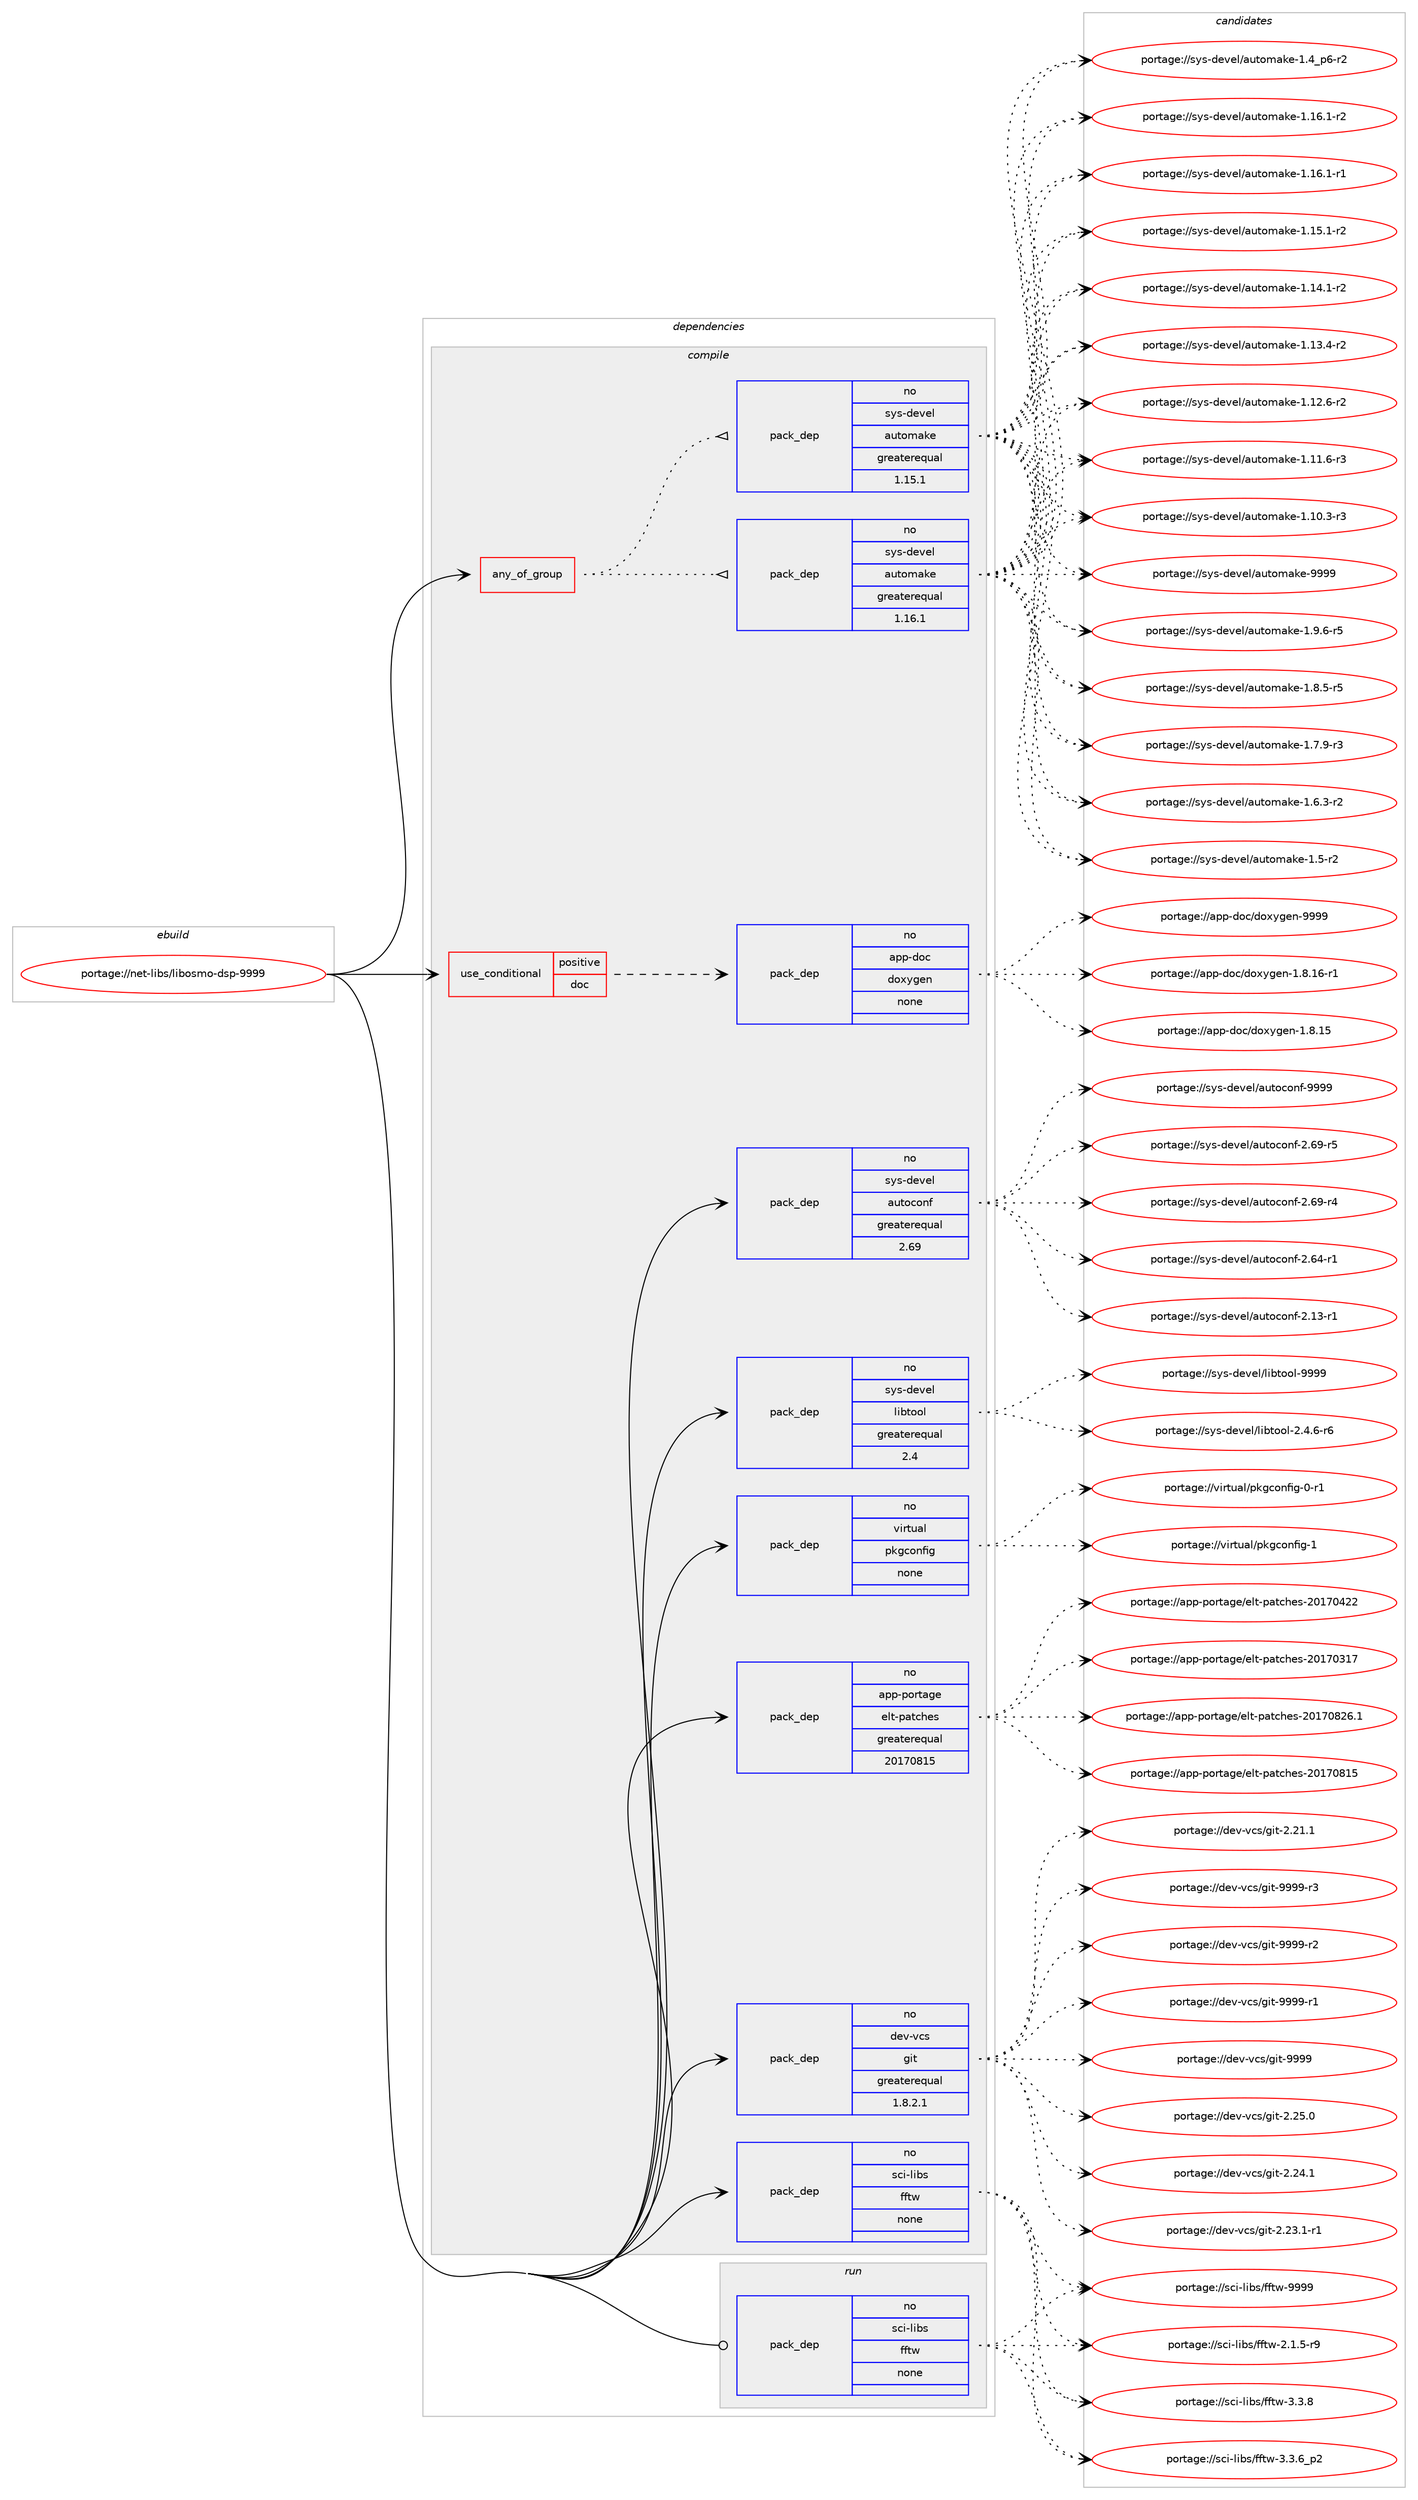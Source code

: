digraph prolog {

# *************
# Graph options
# *************

newrank=true;
concentrate=true;
compound=true;
graph [rankdir=LR,fontname=Helvetica,fontsize=10,ranksep=1.5];#, ranksep=2.5, nodesep=0.2];
edge  [arrowhead=vee];
node  [fontname=Helvetica,fontsize=10];

# **********
# The ebuild
# **********

subgraph cluster_leftcol {
color=gray;
rank=same;
label=<<i>ebuild</i>>;
id [label="portage://net-libs/libosmo-dsp-9999", color=red, width=4, href="../net-libs/libosmo-dsp-9999.svg"];
}

# ****************
# The dependencies
# ****************

subgraph cluster_midcol {
color=gray;
label=<<i>dependencies</i>>;
subgraph cluster_compile {
fillcolor="#eeeeee";
style=filled;
label=<<i>compile</i>>;
subgraph any2150 {
dependency139077 [label=<<TABLE BORDER="0" CELLBORDER="1" CELLSPACING="0" CELLPADDING="4"><TR><TD CELLPADDING="10">any_of_group</TD></TR></TABLE>>, shape=none, color=red];subgraph pack106827 {
dependency139078 [label=<<TABLE BORDER="0" CELLBORDER="1" CELLSPACING="0" CELLPADDING="4" WIDTH="220"><TR><TD ROWSPAN="6" CELLPADDING="30">pack_dep</TD></TR><TR><TD WIDTH="110">no</TD></TR><TR><TD>sys-devel</TD></TR><TR><TD>automake</TD></TR><TR><TD>greaterequal</TD></TR><TR><TD>1.16.1</TD></TR></TABLE>>, shape=none, color=blue];
}
dependency139077:e -> dependency139078:w [weight=20,style="dotted",arrowhead="oinv"];
subgraph pack106828 {
dependency139079 [label=<<TABLE BORDER="0" CELLBORDER="1" CELLSPACING="0" CELLPADDING="4" WIDTH="220"><TR><TD ROWSPAN="6" CELLPADDING="30">pack_dep</TD></TR><TR><TD WIDTH="110">no</TD></TR><TR><TD>sys-devel</TD></TR><TR><TD>automake</TD></TR><TR><TD>greaterequal</TD></TR><TR><TD>1.15.1</TD></TR></TABLE>>, shape=none, color=blue];
}
dependency139077:e -> dependency139079:w [weight=20,style="dotted",arrowhead="oinv"];
}
id:e -> dependency139077:w [weight=20,style="solid",arrowhead="vee"];
subgraph cond29960 {
dependency139080 [label=<<TABLE BORDER="0" CELLBORDER="1" CELLSPACING="0" CELLPADDING="4"><TR><TD ROWSPAN="3" CELLPADDING="10">use_conditional</TD></TR><TR><TD>positive</TD></TR><TR><TD>doc</TD></TR></TABLE>>, shape=none, color=red];
subgraph pack106829 {
dependency139081 [label=<<TABLE BORDER="0" CELLBORDER="1" CELLSPACING="0" CELLPADDING="4" WIDTH="220"><TR><TD ROWSPAN="6" CELLPADDING="30">pack_dep</TD></TR><TR><TD WIDTH="110">no</TD></TR><TR><TD>app-doc</TD></TR><TR><TD>doxygen</TD></TR><TR><TD>none</TD></TR><TR><TD></TD></TR></TABLE>>, shape=none, color=blue];
}
dependency139080:e -> dependency139081:w [weight=20,style="dashed",arrowhead="vee"];
}
id:e -> dependency139080:w [weight=20,style="solid",arrowhead="vee"];
subgraph pack106830 {
dependency139082 [label=<<TABLE BORDER="0" CELLBORDER="1" CELLSPACING="0" CELLPADDING="4" WIDTH="220"><TR><TD ROWSPAN="6" CELLPADDING="30">pack_dep</TD></TR><TR><TD WIDTH="110">no</TD></TR><TR><TD>app-portage</TD></TR><TR><TD>elt-patches</TD></TR><TR><TD>greaterequal</TD></TR><TR><TD>20170815</TD></TR></TABLE>>, shape=none, color=blue];
}
id:e -> dependency139082:w [weight=20,style="solid",arrowhead="vee"];
subgraph pack106831 {
dependency139083 [label=<<TABLE BORDER="0" CELLBORDER="1" CELLSPACING="0" CELLPADDING="4" WIDTH="220"><TR><TD ROWSPAN="6" CELLPADDING="30">pack_dep</TD></TR><TR><TD WIDTH="110">no</TD></TR><TR><TD>dev-vcs</TD></TR><TR><TD>git</TD></TR><TR><TD>greaterequal</TD></TR><TR><TD>1.8.2.1</TD></TR></TABLE>>, shape=none, color=blue];
}
id:e -> dependency139083:w [weight=20,style="solid",arrowhead="vee"];
subgraph pack106832 {
dependency139084 [label=<<TABLE BORDER="0" CELLBORDER="1" CELLSPACING="0" CELLPADDING="4" WIDTH="220"><TR><TD ROWSPAN="6" CELLPADDING="30">pack_dep</TD></TR><TR><TD WIDTH="110">no</TD></TR><TR><TD>sci-libs</TD></TR><TR><TD>fftw</TD></TR><TR><TD>none</TD></TR><TR><TD></TD></TR></TABLE>>, shape=none, color=blue];
}
id:e -> dependency139084:w [weight=20,style="solid",arrowhead="vee"];
subgraph pack106833 {
dependency139085 [label=<<TABLE BORDER="0" CELLBORDER="1" CELLSPACING="0" CELLPADDING="4" WIDTH="220"><TR><TD ROWSPAN="6" CELLPADDING="30">pack_dep</TD></TR><TR><TD WIDTH="110">no</TD></TR><TR><TD>sys-devel</TD></TR><TR><TD>autoconf</TD></TR><TR><TD>greaterequal</TD></TR><TR><TD>2.69</TD></TR></TABLE>>, shape=none, color=blue];
}
id:e -> dependency139085:w [weight=20,style="solid",arrowhead="vee"];
subgraph pack106834 {
dependency139086 [label=<<TABLE BORDER="0" CELLBORDER="1" CELLSPACING="0" CELLPADDING="4" WIDTH="220"><TR><TD ROWSPAN="6" CELLPADDING="30">pack_dep</TD></TR><TR><TD WIDTH="110">no</TD></TR><TR><TD>sys-devel</TD></TR><TR><TD>libtool</TD></TR><TR><TD>greaterequal</TD></TR><TR><TD>2.4</TD></TR></TABLE>>, shape=none, color=blue];
}
id:e -> dependency139086:w [weight=20,style="solid",arrowhead="vee"];
subgraph pack106835 {
dependency139087 [label=<<TABLE BORDER="0" CELLBORDER="1" CELLSPACING="0" CELLPADDING="4" WIDTH="220"><TR><TD ROWSPAN="6" CELLPADDING="30">pack_dep</TD></TR><TR><TD WIDTH="110">no</TD></TR><TR><TD>virtual</TD></TR><TR><TD>pkgconfig</TD></TR><TR><TD>none</TD></TR><TR><TD></TD></TR></TABLE>>, shape=none, color=blue];
}
id:e -> dependency139087:w [weight=20,style="solid",arrowhead="vee"];
}
subgraph cluster_compileandrun {
fillcolor="#eeeeee";
style=filled;
label=<<i>compile and run</i>>;
}
subgraph cluster_run {
fillcolor="#eeeeee";
style=filled;
label=<<i>run</i>>;
subgraph pack106836 {
dependency139088 [label=<<TABLE BORDER="0" CELLBORDER="1" CELLSPACING="0" CELLPADDING="4" WIDTH="220"><TR><TD ROWSPAN="6" CELLPADDING="30">pack_dep</TD></TR><TR><TD WIDTH="110">no</TD></TR><TR><TD>sci-libs</TD></TR><TR><TD>fftw</TD></TR><TR><TD>none</TD></TR><TR><TD></TD></TR></TABLE>>, shape=none, color=blue];
}
id:e -> dependency139088:w [weight=20,style="solid",arrowhead="odot"];
}
}

# **************
# The candidates
# **************

subgraph cluster_choices {
rank=same;
color=gray;
label=<<i>candidates</i>>;

subgraph choice106827 {
color=black;
nodesep=1;
choice115121115451001011181011084797117116111109971071014557575757 [label="portage://sys-devel/automake-9999", color=red, width=4,href="../sys-devel/automake-9999.svg"];
choice115121115451001011181011084797117116111109971071014549465746544511453 [label="portage://sys-devel/automake-1.9.6-r5", color=red, width=4,href="../sys-devel/automake-1.9.6-r5.svg"];
choice115121115451001011181011084797117116111109971071014549465646534511453 [label="portage://sys-devel/automake-1.8.5-r5", color=red, width=4,href="../sys-devel/automake-1.8.5-r5.svg"];
choice115121115451001011181011084797117116111109971071014549465546574511451 [label="portage://sys-devel/automake-1.7.9-r3", color=red, width=4,href="../sys-devel/automake-1.7.9-r3.svg"];
choice115121115451001011181011084797117116111109971071014549465446514511450 [label="portage://sys-devel/automake-1.6.3-r2", color=red, width=4,href="../sys-devel/automake-1.6.3-r2.svg"];
choice11512111545100101118101108479711711611110997107101454946534511450 [label="portage://sys-devel/automake-1.5-r2", color=red, width=4,href="../sys-devel/automake-1.5-r2.svg"];
choice115121115451001011181011084797117116111109971071014549465295112544511450 [label="portage://sys-devel/automake-1.4_p6-r2", color=red, width=4,href="../sys-devel/automake-1.4_p6-r2.svg"];
choice11512111545100101118101108479711711611110997107101454946495446494511450 [label="portage://sys-devel/automake-1.16.1-r2", color=red, width=4,href="../sys-devel/automake-1.16.1-r2.svg"];
choice11512111545100101118101108479711711611110997107101454946495446494511449 [label="portage://sys-devel/automake-1.16.1-r1", color=red, width=4,href="../sys-devel/automake-1.16.1-r1.svg"];
choice11512111545100101118101108479711711611110997107101454946495346494511450 [label="portage://sys-devel/automake-1.15.1-r2", color=red, width=4,href="../sys-devel/automake-1.15.1-r2.svg"];
choice11512111545100101118101108479711711611110997107101454946495246494511450 [label="portage://sys-devel/automake-1.14.1-r2", color=red, width=4,href="../sys-devel/automake-1.14.1-r2.svg"];
choice11512111545100101118101108479711711611110997107101454946495146524511450 [label="portage://sys-devel/automake-1.13.4-r2", color=red, width=4,href="../sys-devel/automake-1.13.4-r2.svg"];
choice11512111545100101118101108479711711611110997107101454946495046544511450 [label="portage://sys-devel/automake-1.12.6-r2", color=red, width=4,href="../sys-devel/automake-1.12.6-r2.svg"];
choice11512111545100101118101108479711711611110997107101454946494946544511451 [label="portage://sys-devel/automake-1.11.6-r3", color=red, width=4,href="../sys-devel/automake-1.11.6-r3.svg"];
choice11512111545100101118101108479711711611110997107101454946494846514511451 [label="portage://sys-devel/automake-1.10.3-r3", color=red, width=4,href="../sys-devel/automake-1.10.3-r3.svg"];
dependency139078:e -> choice115121115451001011181011084797117116111109971071014557575757:w [style=dotted,weight="100"];
dependency139078:e -> choice115121115451001011181011084797117116111109971071014549465746544511453:w [style=dotted,weight="100"];
dependency139078:e -> choice115121115451001011181011084797117116111109971071014549465646534511453:w [style=dotted,weight="100"];
dependency139078:e -> choice115121115451001011181011084797117116111109971071014549465546574511451:w [style=dotted,weight="100"];
dependency139078:e -> choice115121115451001011181011084797117116111109971071014549465446514511450:w [style=dotted,weight="100"];
dependency139078:e -> choice11512111545100101118101108479711711611110997107101454946534511450:w [style=dotted,weight="100"];
dependency139078:e -> choice115121115451001011181011084797117116111109971071014549465295112544511450:w [style=dotted,weight="100"];
dependency139078:e -> choice11512111545100101118101108479711711611110997107101454946495446494511450:w [style=dotted,weight="100"];
dependency139078:e -> choice11512111545100101118101108479711711611110997107101454946495446494511449:w [style=dotted,weight="100"];
dependency139078:e -> choice11512111545100101118101108479711711611110997107101454946495346494511450:w [style=dotted,weight="100"];
dependency139078:e -> choice11512111545100101118101108479711711611110997107101454946495246494511450:w [style=dotted,weight="100"];
dependency139078:e -> choice11512111545100101118101108479711711611110997107101454946495146524511450:w [style=dotted,weight="100"];
dependency139078:e -> choice11512111545100101118101108479711711611110997107101454946495046544511450:w [style=dotted,weight="100"];
dependency139078:e -> choice11512111545100101118101108479711711611110997107101454946494946544511451:w [style=dotted,weight="100"];
dependency139078:e -> choice11512111545100101118101108479711711611110997107101454946494846514511451:w [style=dotted,weight="100"];
}
subgraph choice106828 {
color=black;
nodesep=1;
choice115121115451001011181011084797117116111109971071014557575757 [label="portage://sys-devel/automake-9999", color=red, width=4,href="../sys-devel/automake-9999.svg"];
choice115121115451001011181011084797117116111109971071014549465746544511453 [label="portage://sys-devel/automake-1.9.6-r5", color=red, width=4,href="../sys-devel/automake-1.9.6-r5.svg"];
choice115121115451001011181011084797117116111109971071014549465646534511453 [label="portage://sys-devel/automake-1.8.5-r5", color=red, width=4,href="../sys-devel/automake-1.8.5-r5.svg"];
choice115121115451001011181011084797117116111109971071014549465546574511451 [label="portage://sys-devel/automake-1.7.9-r3", color=red, width=4,href="../sys-devel/automake-1.7.9-r3.svg"];
choice115121115451001011181011084797117116111109971071014549465446514511450 [label="portage://sys-devel/automake-1.6.3-r2", color=red, width=4,href="../sys-devel/automake-1.6.3-r2.svg"];
choice11512111545100101118101108479711711611110997107101454946534511450 [label="portage://sys-devel/automake-1.5-r2", color=red, width=4,href="../sys-devel/automake-1.5-r2.svg"];
choice115121115451001011181011084797117116111109971071014549465295112544511450 [label="portage://sys-devel/automake-1.4_p6-r2", color=red, width=4,href="../sys-devel/automake-1.4_p6-r2.svg"];
choice11512111545100101118101108479711711611110997107101454946495446494511450 [label="portage://sys-devel/automake-1.16.1-r2", color=red, width=4,href="../sys-devel/automake-1.16.1-r2.svg"];
choice11512111545100101118101108479711711611110997107101454946495446494511449 [label="portage://sys-devel/automake-1.16.1-r1", color=red, width=4,href="../sys-devel/automake-1.16.1-r1.svg"];
choice11512111545100101118101108479711711611110997107101454946495346494511450 [label="portage://sys-devel/automake-1.15.1-r2", color=red, width=4,href="../sys-devel/automake-1.15.1-r2.svg"];
choice11512111545100101118101108479711711611110997107101454946495246494511450 [label="portage://sys-devel/automake-1.14.1-r2", color=red, width=4,href="../sys-devel/automake-1.14.1-r2.svg"];
choice11512111545100101118101108479711711611110997107101454946495146524511450 [label="portage://sys-devel/automake-1.13.4-r2", color=red, width=4,href="../sys-devel/automake-1.13.4-r2.svg"];
choice11512111545100101118101108479711711611110997107101454946495046544511450 [label="portage://sys-devel/automake-1.12.6-r2", color=red, width=4,href="../sys-devel/automake-1.12.6-r2.svg"];
choice11512111545100101118101108479711711611110997107101454946494946544511451 [label="portage://sys-devel/automake-1.11.6-r3", color=red, width=4,href="../sys-devel/automake-1.11.6-r3.svg"];
choice11512111545100101118101108479711711611110997107101454946494846514511451 [label="portage://sys-devel/automake-1.10.3-r3", color=red, width=4,href="../sys-devel/automake-1.10.3-r3.svg"];
dependency139079:e -> choice115121115451001011181011084797117116111109971071014557575757:w [style=dotted,weight="100"];
dependency139079:e -> choice115121115451001011181011084797117116111109971071014549465746544511453:w [style=dotted,weight="100"];
dependency139079:e -> choice115121115451001011181011084797117116111109971071014549465646534511453:w [style=dotted,weight="100"];
dependency139079:e -> choice115121115451001011181011084797117116111109971071014549465546574511451:w [style=dotted,weight="100"];
dependency139079:e -> choice115121115451001011181011084797117116111109971071014549465446514511450:w [style=dotted,weight="100"];
dependency139079:e -> choice11512111545100101118101108479711711611110997107101454946534511450:w [style=dotted,weight="100"];
dependency139079:e -> choice115121115451001011181011084797117116111109971071014549465295112544511450:w [style=dotted,weight="100"];
dependency139079:e -> choice11512111545100101118101108479711711611110997107101454946495446494511450:w [style=dotted,weight="100"];
dependency139079:e -> choice11512111545100101118101108479711711611110997107101454946495446494511449:w [style=dotted,weight="100"];
dependency139079:e -> choice11512111545100101118101108479711711611110997107101454946495346494511450:w [style=dotted,weight="100"];
dependency139079:e -> choice11512111545100101118101108479711711611110997107101454946495246494511450:w [style=dotted,weight="100"];
dependency139079:e -> choice11512111545100101118101108479711711611110997107101454946495146524511450:w [style=dotted,weight="100"];
dependency139079:e -> choice11512111545100101118101108479711711611110997107101454946495046544511450:w [style=dotted,weight="100"];
dependency139079:e -> choice11512111545100101118101108479711711611110997107101454946494946544511451:w [style=dotted,weight="100"];
dependency139079:e -> choice11512111545100101118101108479711711611110997107101454946494846514511451:w [style=dotted,weight="100"];
}
subgraph choice106829 {
color=black;
nodesep=1;
choice971121124510011199471001111201211031011104557575757 [label="portage://app-doc/doxygen-9999", color=red, width=4,href="../app-doc/doxygen-9999.svg"];
choice97112112451001119947100111120121103101110454946564649544511449 [label="portage://app-doc/doxygen-1.8.16-r1", color=red, width=4,href="../app-doc/doxygen-1.8.16-r1.svg"];
choice9711211245100111994710011112012110310111045494656464953 [label="portage://app-doc/doxygen-1.8.15", color=red, width=4,href="../app-doc/doxygen-1.8.15.svg"];
dependency139081:e -> choice971121124510011199471001111201211031011104557575757:w [style=dotted,weight="100"];
dependency139081:e -> choice97112112451001119947100111120121103101110454946564649544511449:w [style=dotted,weight="100"];
dependency139081:e -> choice9711211245100111994710011112012110310111045494656464953:w [style=dotted,weight="100"];
}
subgraph choice106830 {
color=black;
nodesep=1;
choice971121124511211111411697103101471011081164511297116991041011154550484955485650544649 [label="portage://app-portage/elt-patches-20170826.1", color=red, width=4,href="../app-portage/elt-patches-20170826.1.svg"];
choice97112112451121111141169710310147101108116451129711699104101115455048495548564953 [label="portage://app-portage/elt-patches-20170815", color=red, width=4,href="../app-portage/elt-patches-20170815.svg"];
choice97112112451121111141169710310147101108116451129711699104101115455048495548525050 [label="portage://app-portage/elt-patches-20170422", color=red, width=4,href="../app-portage/elt-patches-20170422.svg"];
choice97112112451121111141169710310147101108116451129711699104101115455048495548514955 [label="portage://app-portage/elt-patches-20170317", color=red, width=4,href="../app-portage/elt-patches-20170317.svg"];
dependency139082:e -> choice971121124511211111411697103101471011081164511297116991041011154550484955485650544649:w [style=dotted,weight="100"];
dependency139082:e -> choice97112112451121111141169710310147101108116451129711699104101115455048495548564953:w [style=dotted,weight="100"];
dependency139082:e -> choice97112112451121111141169710310147101108116451129711699104101115455048495548525050:w [style=dotted,weight="100"];
dependency139082:e -> choice97112112451121111141169710310147101108116451129711699104101115455048495548514955:w [style=dotted,weight="100"];
}
subgraph choice106831 {
color=black;
nodesep=1;
choice10010111845118991154710310511645575757574511451 [label="portage://dev-vcs/git-9999-r3", color=red, width=4,href="../dev-vcs/git-9999-r3.svg"];
choice10010111845118991154710310511645575757574511450 [label="portage://dev-vcs/git-9999-r2", color=red, width=4,href="../dev-vcs/git-9999-r2.svg"];
choice10010111845118991154710310511645575757574511449 [label="portage://dev-vcs/git-9999-r1", color=red, width=4,href="../dev-vcs/git-9999-r1.svg"];
choice1001011184511899115471031051164557575757 [label="portage://dev-vcs/git-9999", color=red, width=4,href="../dev-vcs/git-9999.svg"];
choice10010111845118991154710310511645504650534648 [label="portage://dev-vcs/git-2.25.0", color=red, width=4,href="../dev-vcs/git-2.25.0.svg"];
choice10010111845118991154710310511645504650524649 [label="portage://dev-vcs/git-2.24.1", color=red, width=4,href="../dev-vcs/git-2.24.1.svg"];
choice100101118451189911547103105116455046505146494511449 [label="portage://dev-vcs/git-2.23.1-r1", color=red, width=4,href="../dev-vcs/git-2.23.1-r1.svg"];
choice10010111845118991154710310511645504650494649 [label="portage://dev-vcs/git-2.21.1", color=red, width=4,href="../dev-vcs/git-2.21.1.svg"];
dependency139083:e -> choice10010111845118991154710310511645575757574511451:w [style=dotted,weight="100"];
dependency139083:e -> choice10010111845118991154710310511645575757574511450:w [style=dotted,weight="100"];
dependency139083:e -> choice10010111845118991154710310511645575757574511449:w [style=dotted,weight="100"];
dependency139083:e -> choice1001011184511899115471031051164557575757:w [style=dotted,weight="100"];
dependency139083:e -> choice10010111845118991154710310511645504650534648:w [style=dotted,weight="100"];
dependency139083:e -> choice10010111845118991154710310511645504650524649:w [style=dotted,weight="100"];
dependency139083:e -> choice100101118451189911547103105116455046505146494511449:w [style=dotted,weight="100"];
dependency139083:e -> choice10010111845118991154710310511645504650494649:w [style=dotted,weight="100"];
}
subgraph choice106832 {
color=black;
nodesep=1;
choice115991054510810598115471021021161194557575757 [label="portage://sci-libs/fftw-9999", color=red, width=4,href="../sci-libs/fftw-9999.svg"];
choice11599105451081059811547102102116119455146514656 [label="portage://sci-libs/fftw-3.3.8", color=red, width=4,href="../sci-libs/fftw-3.3.8.svg"];
choice115991054510810598115471021021161194551465146549511250 [label="portage://sci-libs/fftw-3.3.6_p2", color=red, width=4,href="../sci-libs/fftw-3.3.6_p2.svg"];
choice115991054510810598115471021021161194550464946534511457 [label="portage://sci-libs/fftw-2.1.5-r9", color=red, width=4,href="../sci-libs/fftw-2.1.5-r9.svg"];
dependency139084:e -> choice115991054510810598115471021021161194557575757:w [style=dotted,weight="100"];
dependency139084:e -> choice11599105451081059811547102102116119455146514656:w [style=dotted,weight="100"];
dependency139084:e -> choice115991054510810598115471021021161194551465146549511250:w [style=dotted,weight="100"];
dependency139084:e -> choice115991054510810598115471021021161194550464946534511457:w [style=dotted,weight="100"];
}
subgraph choice106833 {
color=black;
nodesep=1;
choice115121115451001011181011084797117116111991111101024557575757 [label="portage://sys-devel/autoconf-9999", color=red, width=4,href="../sys-devel/autoconf-9999.svg"];
choice1151211154510010111810110847971171161119911111010245504654574511453 [label="portage://sys-devel/autoconf-2.69-r5", color=red, width=4,href="../sys-devel/autoconf-2.69-r5.svg"];
choice1151211154510010111810110847971171161119911111010245504654574511452 [label="portage://sys-devel/autoconf-2.69-r4", color=red, width=4,href="../sys-devel/autoconf-2.69-r4.svg"];
choice1151211154510010111810110847971171161119911111010245504654524511449 [label="portage://sys-devel/autoconf-2.64-r1", color=red, width=4,href="../sys-devel/autoconf-2.64-r1.svg"];
choice1151211154510010111810110847971171161119911111010245504649514511449 [label="portage://sys-devel/autoconf-2.13-r1", color=red, width=4,href="../sys-devel/autoconf-2.13-r1.svg"];
dependency139085:e -> choice115121115451001011181011084797117116111991111101024557575757:w [style=dotted,weight="100"];
dependency139085:e -> choice1151211154510010111810110847971171161119911111010245504654574511453:w [style=dotted,weight="100"];
dependency139085:e -> choice1151211154510010111810110847971171161119911111010245504654574511452:w [style=dotted,weight="100"];
dependency139085:e -> choice1151211154510010111810110847971171161119911111010245504654524511449:w [style=dotted,weight="100"];
dependency139085:e -> choice1151211154510010111810110847971171161119911111010245504649514511449:w [style=dotted,weight="100"];
}
subgraph choice106834 {
color=black;
nodesep=1;
choice1151211154510010111810110847108105981161111111084557575757 [label="portage://sys-devel/libtool-9999", color=red, width=4,href="../sys-devel/libtool-9999.svg"];
choice1151211154510010111810110847108105981161111111084550465246544511454 [label="portage://sys-devel/libtool-2.4.6-r6", color=red, width=4,href="../sys-devel/libtool-2.4.6-r6.svg"];
dependency139086:e -> choice1151211154510010111810110847108105981161111111084557575757:w [style=dotted,weight="100"];
dependency139086:e -> choice1151211154510010111810110847108105981161111111084550465246544511454:w [style=dotted,weight="100"];
}
subgraph choice106835 {
color=black;
nodesep=1;
choice1181051141161179710847112107103991111101021051034549 [label="portage://virtual/pkgconfig-1", color=red, width=4,href="../virtual/pkgconfig-1.svg"];
choice11810511411611797108471121071039911111010210510345484511449 [label="portage://virtual/pkgconfig-0-r1", color=red, width=4,href="../virtual/pkgconfig-0-r1.svg"];
dependency139087:e -> choice1181051141161179710847112107103991111101021051034549:w [style=dotted,weight="100"];
dependency139087:e -> choice11810511411611797108471121071039911111010210510345484511449:w [style=dotted,weight="100"];
}
subgraph choice106836 {
color=black;
nodesep=1;
choice115991054510810598115471021021161194557575757 [label="portage://sci-libs/fftw-9999", color=red, width=4,href="../sci-libs/fftw-9999.svg"];
choice11599105451081059811547102102116119455146514656 [label="portage://sci-libs/fftw-3.3.8", color=red, width=4,href="../sci-libs/fftw-3.3.8.svg"];
choice115991054510810598115471021021161194551465146549511250 [label="portage://sci-libs/fftw-3.3.6_p2", color=red, width=4,href="../sci-libs/fftw-3.3.6_p2.svg"];
choice115991054510810598115471021021161194550464946534511457 [label="portage://sci-libs/fftw-2.1.5-r9", color=red, width=4,href="../sci-libs/fftw-2.1.5-r9.svg"];
dependency139088:e -> choice115991054510810598115471021021161194557575757:w [style=dotted,weight="100"];
dependency139088:e -> choice11599105451081059811547102102116119455146514656:w [style=dotted,weight="100"];
dependency139088:e -> choice115991054510810598115471021021161194551465146549511250:w [style=dotted,weight="100"];
dependency139088:e -> choice115991054510810598115471021021161194550464946534511457:w [style=dotted,weight="100"];
}
}

}
